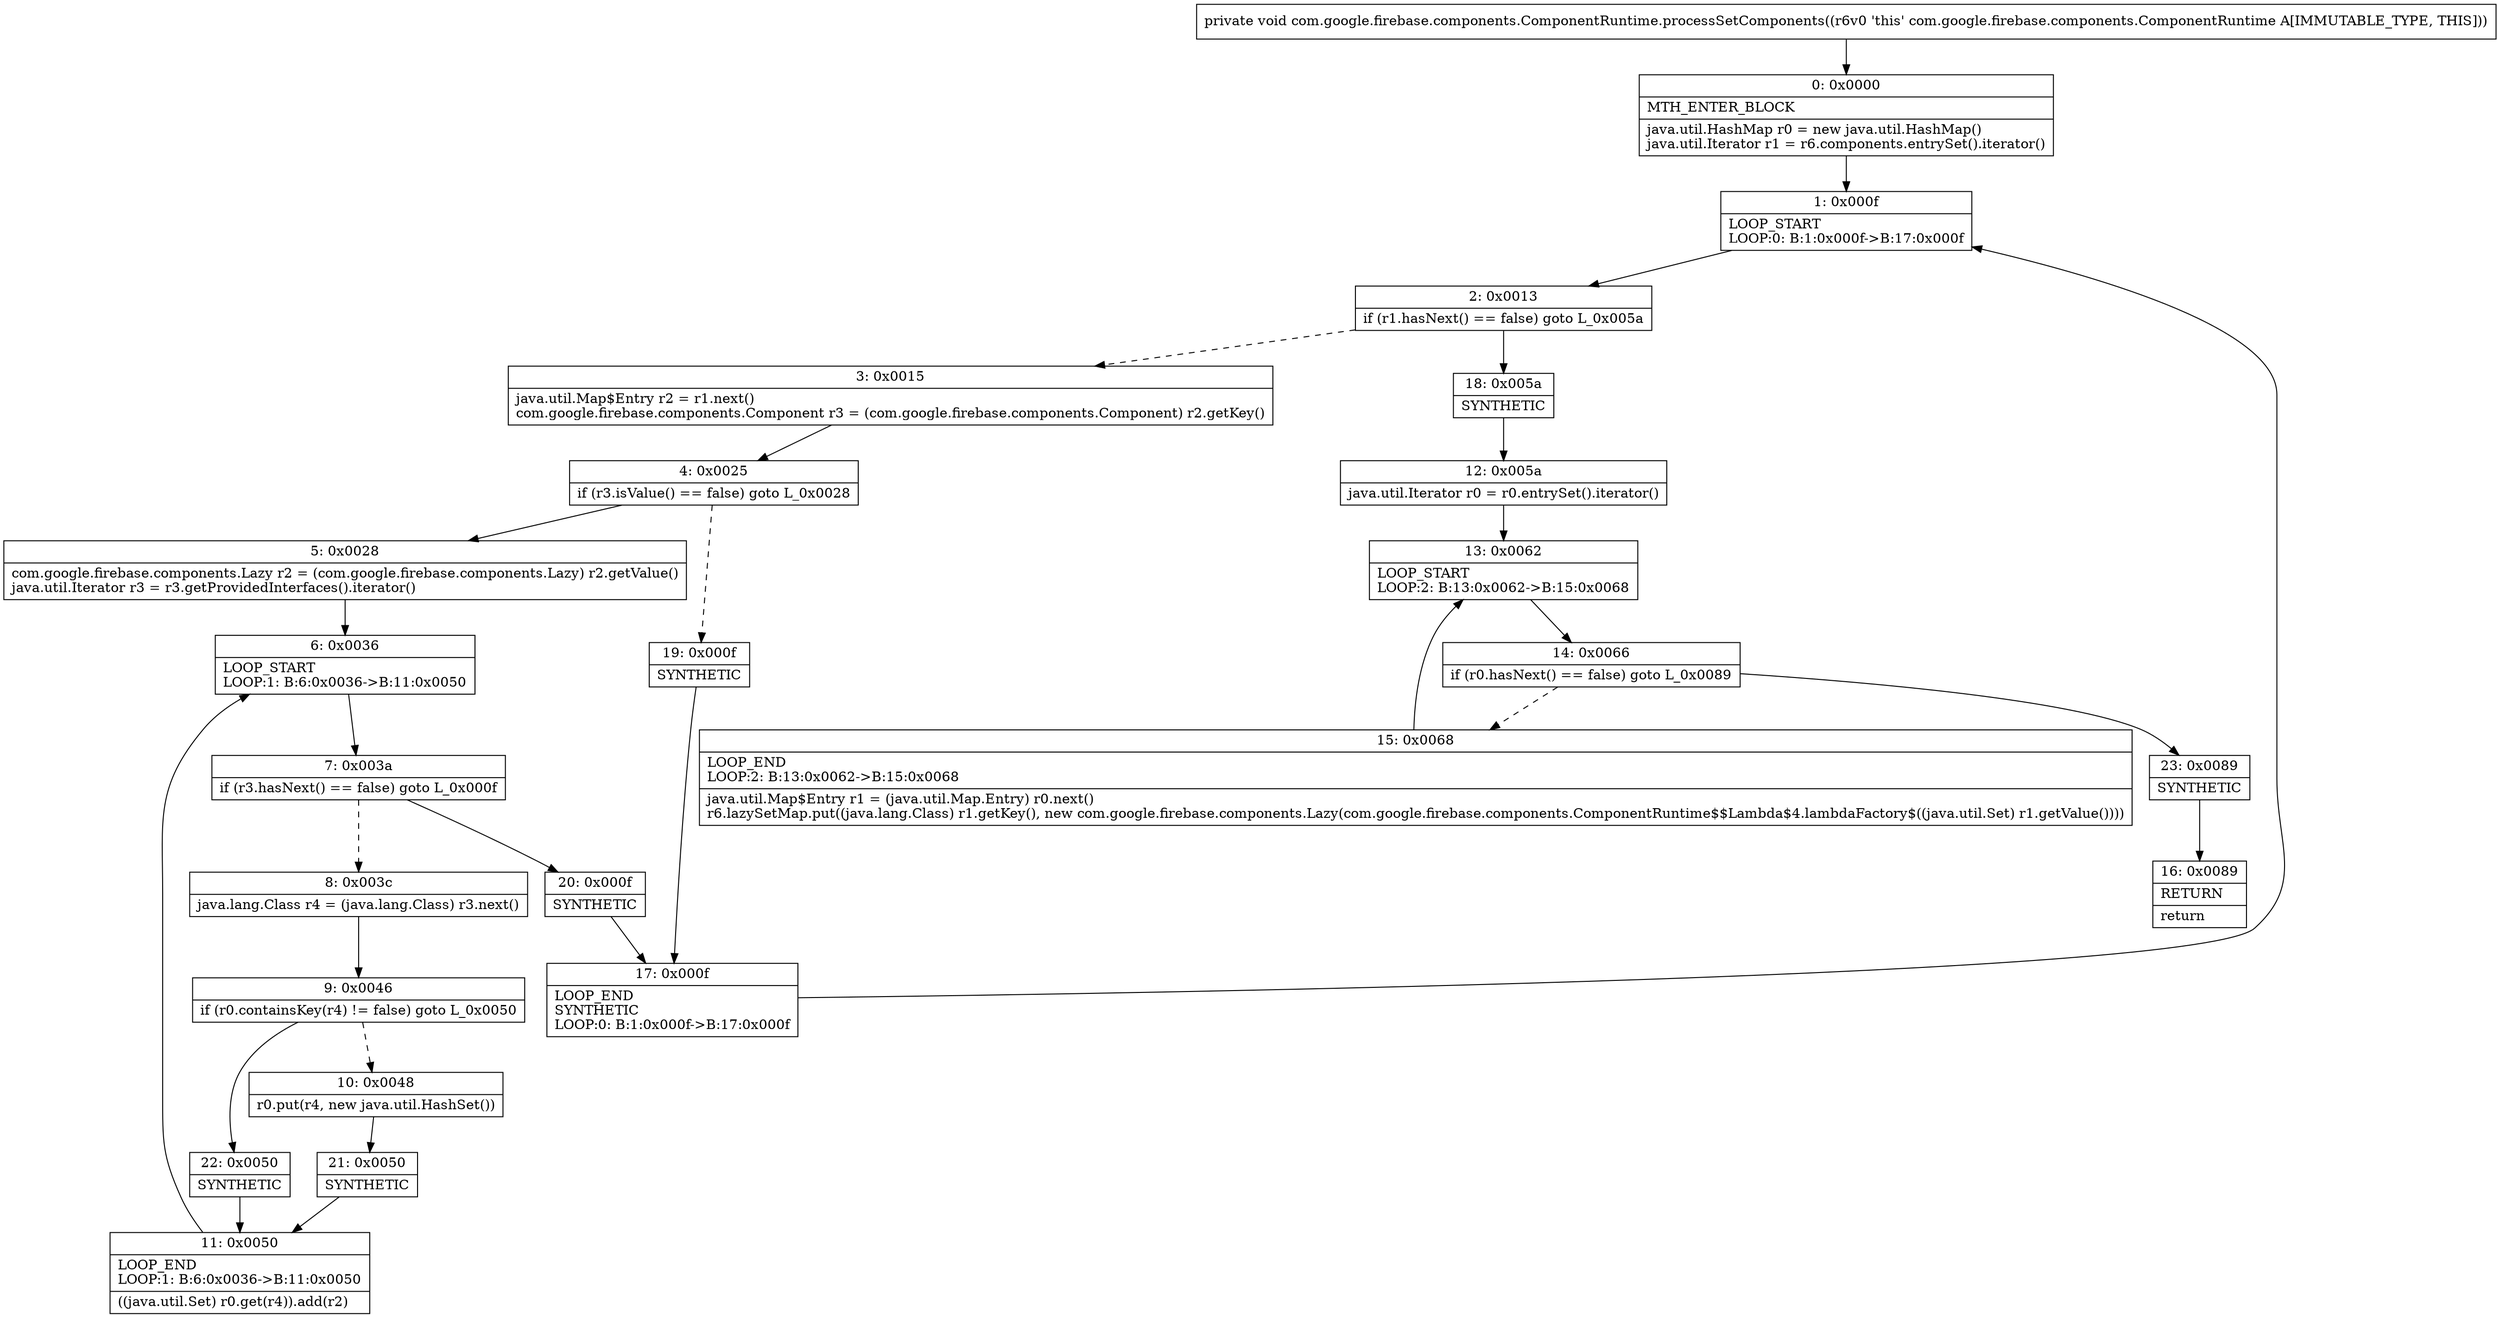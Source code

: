 digraph "CFG forcom.google.firebase.components.ComponentRuntime.processSetComponents()V" {
Node_0 [shape=record,label="{0\:\ 0x0000|MTH_ENTER_BLOCK\l|java.util.HashMap r0 = new java.util.HashMap()\ljava.util.Iterator r1 = r6.components.entrySet().iterator()\l}"];
Node_1 [shape=record,label="{1\:\ 0x000f|LOOP_START\lLOOP:0: B:1:0x000f\-\>B:17:0x000f\l}"];
Node_2 [shape=record,label="{2\:\ 0x0013|if (r1.hasNext() == false) goto L_0x005a\l}"];
Node_3 [shape=record,label="{3\:\ 0x0015|java.util.Map$Entry r2 = r1.next()\lcom.google.firebase.components.Component r3 = (com.google.firebase.components.Component) r2.getKey()\l}"];
Node_4 [shape=record,label="{4\:\ 0x0025|if (r3.isValue() == false) goto L_0x0028\l}"];
Node_5 [shape=record,label="{5\:\ 0x0028|com.google.firebase.components.Lazy r2 = (com.google.firebase.components.Lazy) r2.getValue()\ljava.util.Iterator r3 = r3.getProvidedInterfaces().iterator()\l}"];
Node_6 [shape=record,label="{6\:\ 0x0036|LOOP_START\lLOOP:1: B:6:0x0036\-\>B:11:0x0050\l}"];
Node_7 [shape=record,label="{7\:\ 0x003a|if (r3.hasNext() == false) goto L_0x000f\l}"];
Node_8 [shape=record,label="{8\:\ 0x003c|java.lang.Class r4 = (java.lang.Class) r3.next()\l}"];
Node_9 [shape=record,label="{9\:\ 0x0046|if (r0.containsKey(r4) != false) goto L_0x0050\l}"];
Node_10 [shape=record,label="{10\:\ 0x0048|r0.put(r4, new java.util.HashSet())\l}"];
Node_11 [shape=record,label="{11\:\ 0x0050|LOOP_END\lLOOP:1: B:6:0x0036\-\>B:11:0x0050\l|((java.util.Set) r0.get(r4)).add(r2)\l}"];
Node_12 [shape=record,label="{12\:\ 0x005a|java.util.Iterator r0 = r0.entrySet().iterator()\l}"];
Node_13 [shape=record,label="{13\:\ 0x0062|LOOP_START\lLOOP:2: B:13:0x0062\-\>B:15:0x0068\l}"];
Node_14 [shape=record,label="{14\:\ 0x0066|if (r0.hasNext() == false) goto L_0x0089\l}"];
Node_15 [shape=record,label="{15\:\ 0x0068|LOOP_END\lLOOP:2: B:13:0x0062\-\>B:15:0x0068\l|java.util.Map$Entry r1 = (java.util.Map.Entry) r0.next()\lr6.lazySetMap.put((java.lang.Class) r1.getKey(), new com.google.firebase.components.Lazy(com.google.firebase.components.ComponentRuntime$$Lambda$4.lambdaFactory$((java.util.Set) r1.getValue())))\l}"];
Node_16 [shape=record,label="{16\:\ 0x0089|RETURN\l|return\l}"];
Node_17 [shape=record,label="{17\:\ 0x000f|LOOP_END\lSYNTHETIC\lLOOP:0: B:1:0x000f\-\>B:17:0x000f\l}"];
Node_18 [shape=record,label="{18\:\ 0x005a|SYNTHETIC\l}"];
Node_19 [shape=record,label="{19\:\ 0x000f|SYNTHETIC\l}"];
Node_20 [shape=record,label="{20\:\ 0x000f|SYNTHETIC\l}"];
Node_21 [shape=record,label="{21\:\ 0x0050|SYNTHETIC\l}"];
Node_22 [shape=record,label="{22\:\ 0x0050|SYNTHETIC\l}"];
Node_23 [shape=record,label="{23\:\ 0x0089|SYNTHETIC\l}"];
MethodNode[shape=record,label="{private void com.google.firebase.components.ComponentRuntime.processSetComponents((r6v0 'this' com.google.firebase.components.ComponentRuntime A[IMMUTABLE_TYPE, THIS])) }"];
MethodNode -> Node_0;
Node_0 -> Node_1;
Node_1 -> Node_2;
Node_2 -> Node_3[style=dashed];
Node_2 -> Node_18;
Node_3 -> Node_4;
Node_4 -> Node_5;
Node_4 -> Node_19[style=dashed];
Node_5 -> Node_6;
Node_6 -> Node_7;
Node_7 -> Node_8[style=dashed];
Node_7 -> Node_20;
Node_8 -> Node_9;
Node_9 -> Node_10[style=dashed];
Node_9 -> Node_22;
Node_10 -> Node_21;
Node_11 -> Node_6;
Node_12 -> Node_13;
Node_13 -> Node_14;
Node_14 -> Node_15[style=dashed];
Node_14 -> Node_23;
Node_15 -> Node_13;
Node_17 -> Node_1;
Node_18 -> Node_12;
Node_19 -> Node_17;
Node_20 -> Node_17;
Node_21 -> Node_11;
Node_22 -> Node_11;
Node_23 -> Node_16;
}

